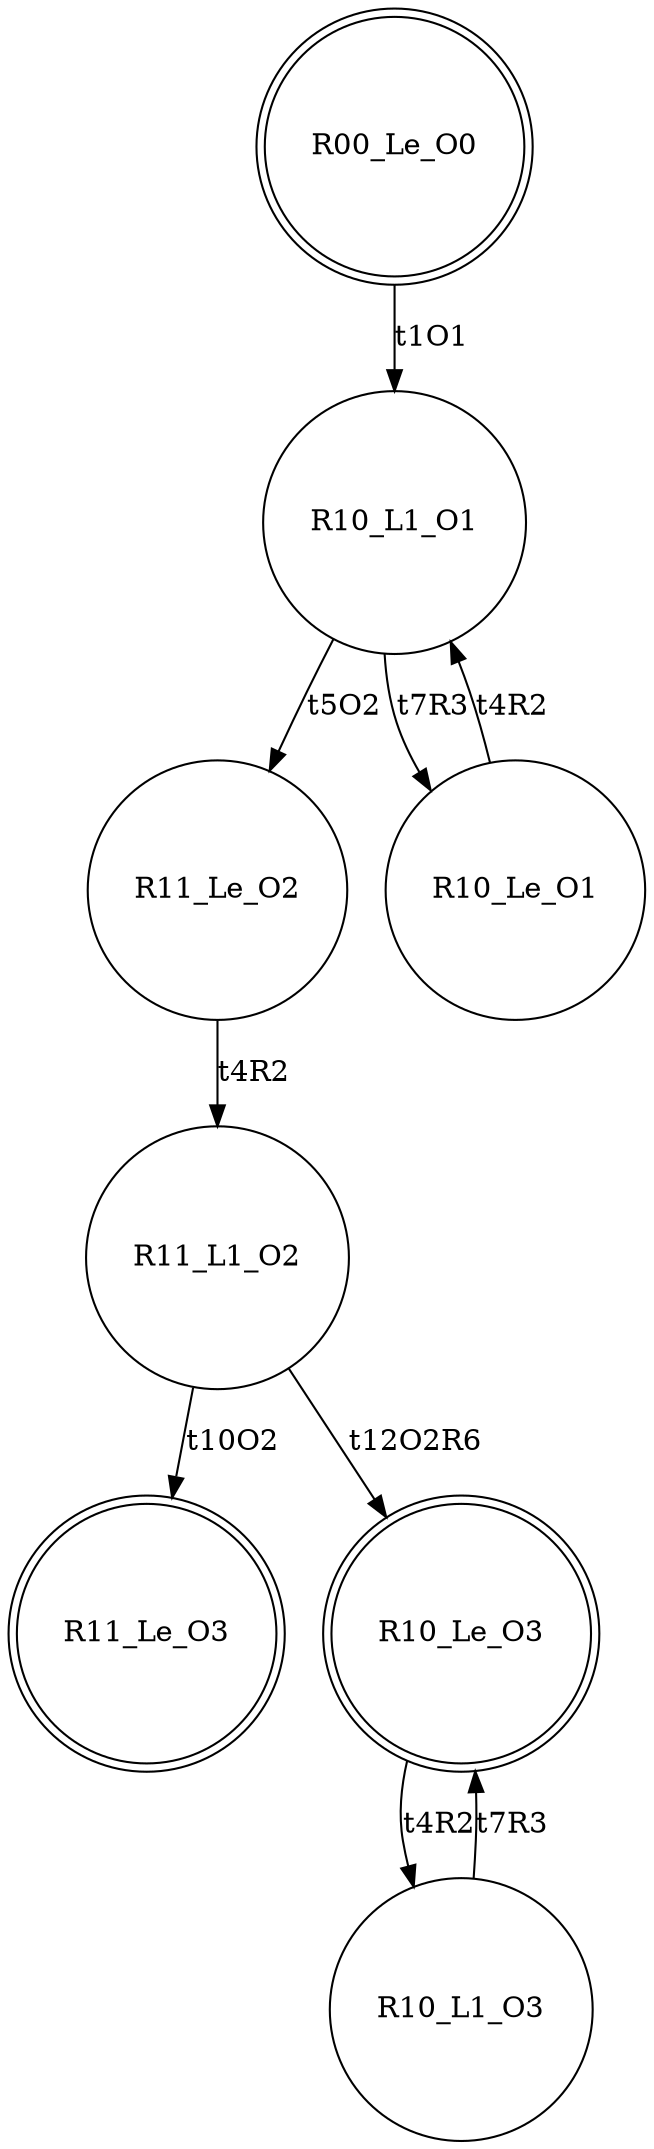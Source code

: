 digraph "SCinput/s2" {
node [shape=doublecircle]; R00_Le_O0 ;
node [shape=circle]; R10_L1_O1 ;
node [shape=circle]; R11_Le_O2 ;
node [shape=circle]; R11_L1_O2 ;
node [shape=doublecircle]; R11_Le_O3 ;
node [shape=doublecircle]; R10_Le_O3 ;
node [shape=circle]; R10_L1_O3 ;
node [shape=circle]; R10_Le_O1 ;
R00_Le_O0 -> R10_L1_O1 [label=t1O1]
R10_L1_O1 -> R10_Le_O1 [label=t7R3]
R10_L1_O1 -> R11_Le_O2 [label=t5O2]
R11_Le_O2 -> R11_L1_O2 [label=t4R2]
R11_L1_O2 -> R10_Le_O3 [label=t12O2R6]
R11_L1_O2 -> R11_Le_O3 [label=t10O2]
R10_Le_O3 -> R10_L1_O3 [label=t4R2]
R10_L1_O3 -> R10_Le_O3 [label=t7R3]
R10_Le_O1 -> R10_L1_O1 [label=t4R2]
}